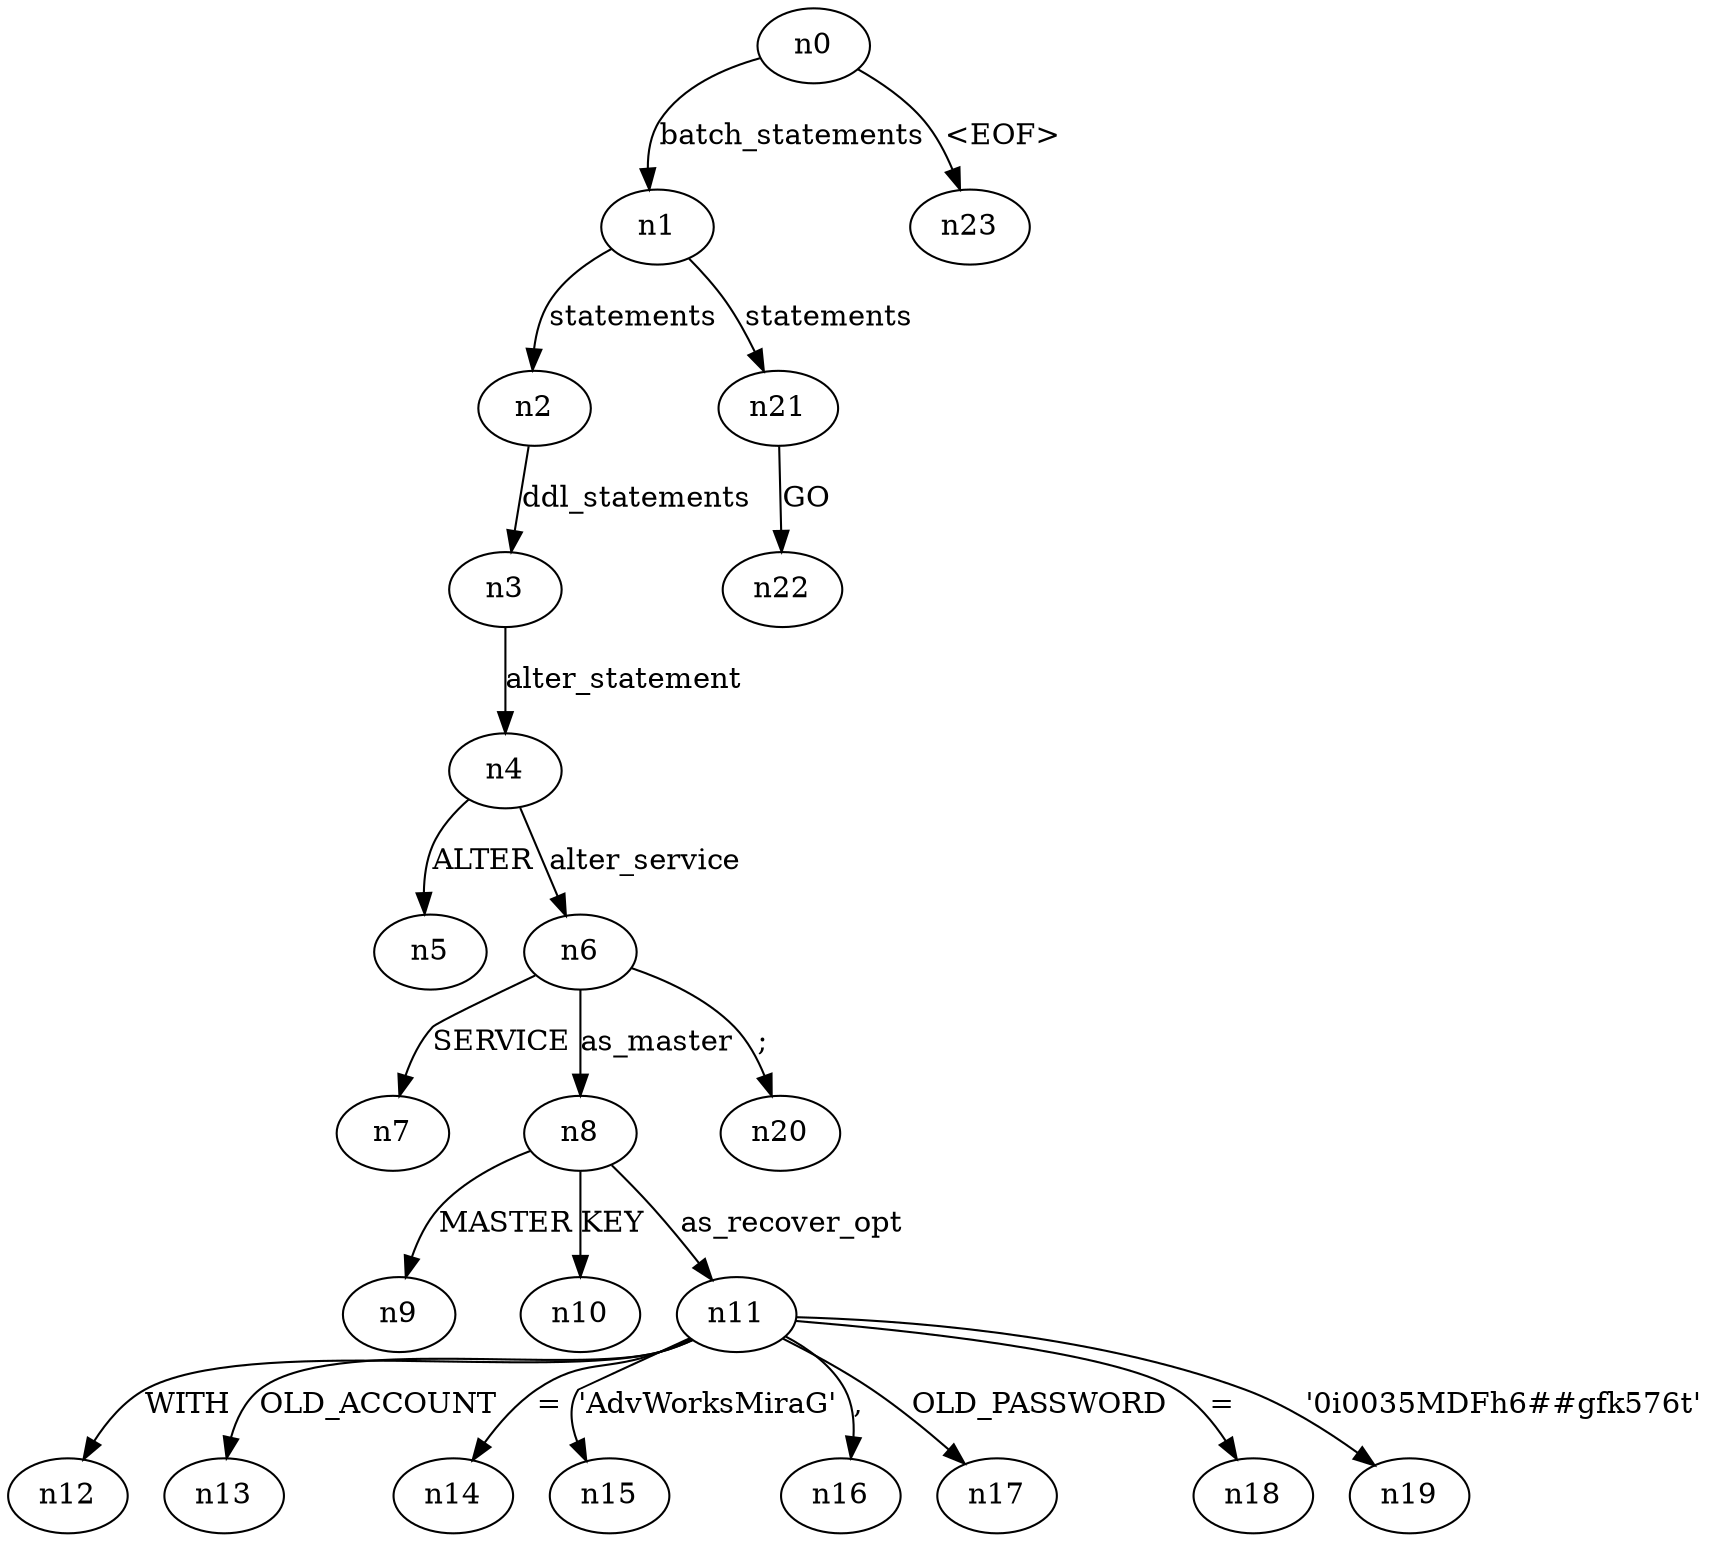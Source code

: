 digraph ParseTree {
  n0 -> n1 [label="batch_statements"];
  n1 -> n2 [label="statements"];
  n2 -> n3 [label="ddl_statements"];
  n3 -> n4 [label="alter_statement"];
  n4 -> n5 [label="ALTER"];
  n4 -> n6 [label="alter_service"];
  n6 -> n7 [label="SERVICE"];
  n6 -> n8 [label="as_master"];
  n8 -> n9 [label="MASTER"];
  n8 -> n10 [label="KEY"];
  n8 -> n11 [label="as_recover_opt"];
  n11 -> n12 [label="WITH"];
  n11 -> n13 [label="OLD_ACCOUNT"];
  n11 -> n14 [label="="];
  n11 -> n15 [label="'AdvWorks\MiraG'"];
  n11 -> n16 [label=","];
  n11 -> n17 [label="OLD_PASSWORD"];
  n11 -> n18 [label="="];
  n11 -> n19 [label="'0i0035MDFh6##gfk576t'"];
  n6 -> n20 [label=";"];
  n1 -> n21 [label="statements"];
  n21 -> n22 [label="GO"];
  n0 -> n23 [label="<EOF>"];
}